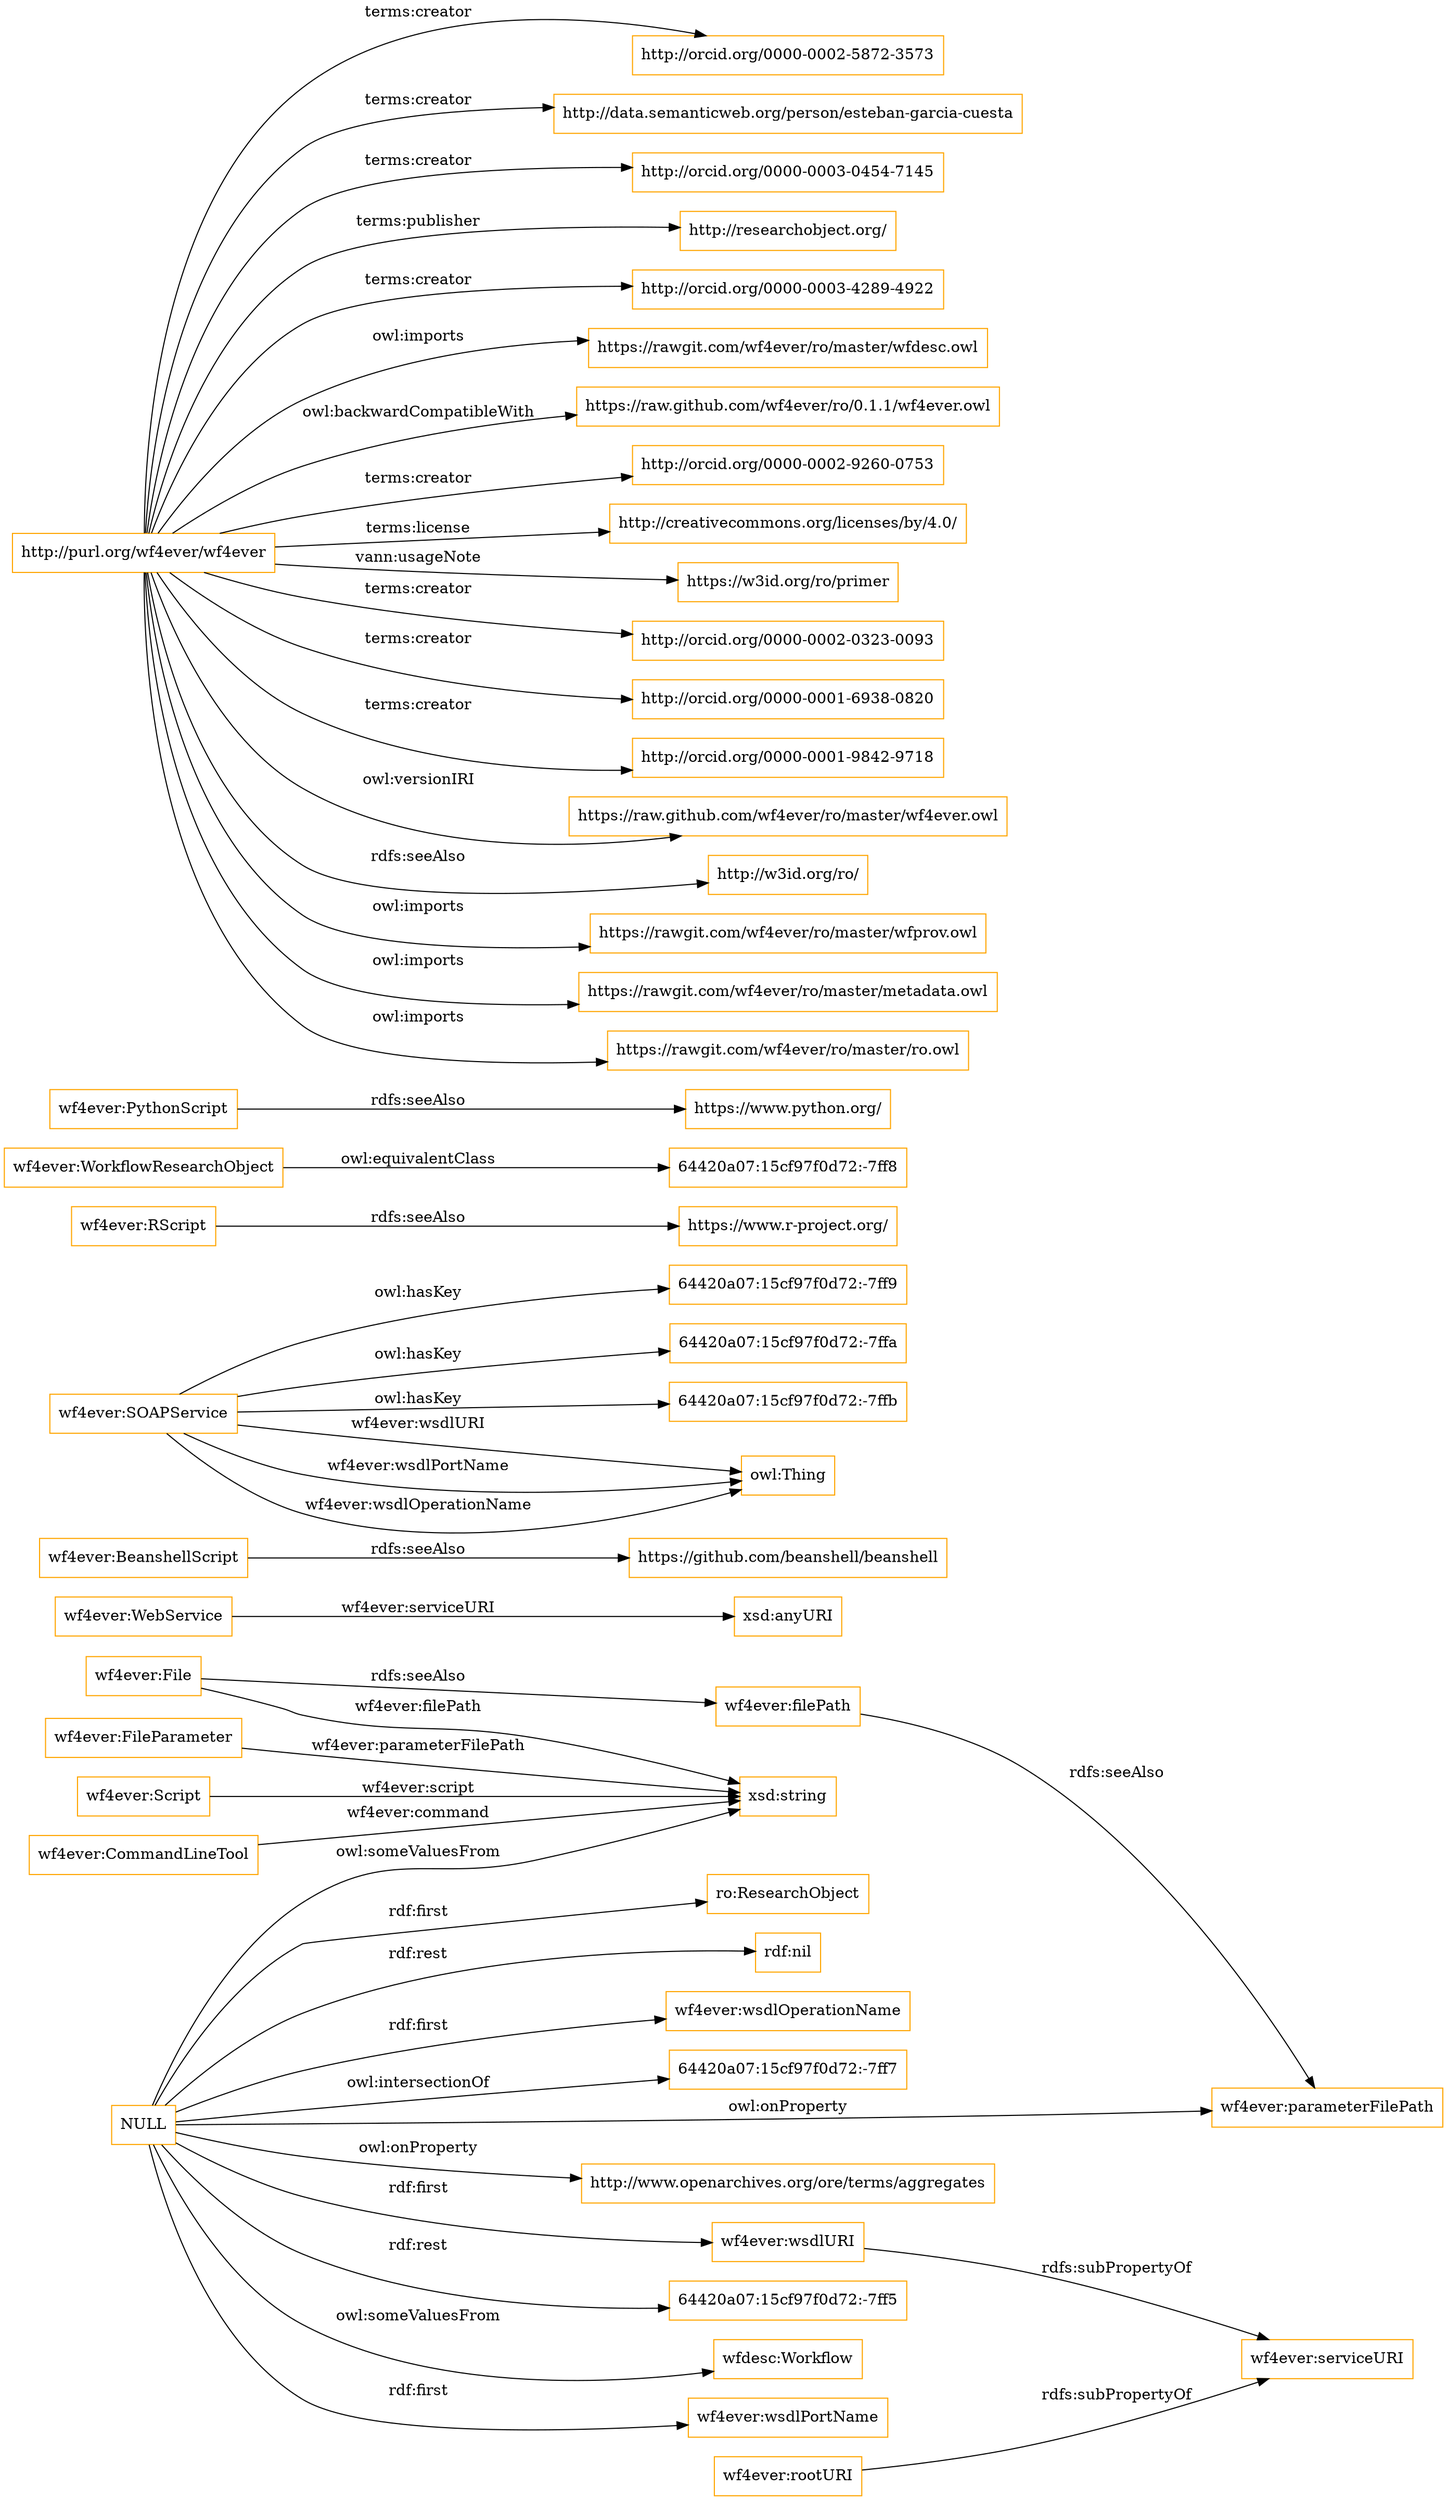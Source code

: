digraph ar2dtool_diagram { 
rankdir=LR;
size="1501"
node [shape = rectangle, color="orange"]; "wf4ever:FileParameter" "wf4ever:WebService" "wf4ever:File" "wf4ever:Script" "wf4ever:BeanshellScript" "wf4ever:CommandLineTool" "wf4ever:SOAPService" "wf4ever:RScript" "64420a07:15cf97f0d72:-7ff8" "wf4ever:PythonScript" "wf4ever:WorkflowResearchObject" ; /*classes style*/
	"wf4ever:RScript" -> "https://www.r-project.org/" [ label = "rdfs:seeAlso" ];
	"wf4ever:BeanshellScript" -> "https://github.com/beanshell/beanshell" [ label = "rdfs:seeAlso" ];
	"wf4ever:rootURI" -> "wf4ever:serviceURI" [ label = "rdfs:subPropertyOf" ];
	"wf4ever:WorkflowResearchObject" -> "64420a07:15cf97f0d72:-7ff8" [ label = "owl:equivalentClass" ];
	"wf4ever:filePath" -> "wf4ever:parameterFilePath" [ label = "rdfs:seeAlso" ];
	"wf4ever:File" -> "wf4ever:filePath" [ label = "rdfs:seeAlso" ];
	"wf4ever:PythonScript" -> "https://www.python.org/" [ label = "rdfs:seeAlso" ];
	"http://purl.org/wf4ever/wf4ever" -> "http://orcid.org/0000-0002-5872-3573" [ label = "terms:creator" ];
	"http://purl.org/wf4ever/wf4ever" -> "http://data.semanticweb.org/person/esteban-garcia-cuesta" [ label = "terms:creator" ];
	"http://purl.org/wf4ever/wf4ever" -> "http://orcid.org/0000-0003-0454-7145" [ label = "terms:creator" ];
	"http://purl.org/wf4ever/wf4ever" -> "http://researchobject.org/" [ label = "terms:publisher" ];
	"http://purl.org/wf4ever/wf4ever" -> "http://orcid.org/0000-0003-4289-4922" [ label = "terms:creator" ];
	"http://purl.org/wf4ever/wf4ever" -> "https://rawgit.com/wf4ever/ro/master/wfdesc.owl" [ label = "owl:imports" ];
	"http://purl.org/wf4ever/wf4ever" -> "https://raw.github.com/wf4ever/ro/0.1.1/wf4ever.owl" [ label = "owl:backwardCompatibleWith" ];
	"http://purl.org/wf4ever/wf4ever" -> "http://orcid.org/0000-0002-9260-0753" [ label = "terms:creator" ];
	"http://purl.org/wf4ever/wf4ever" -> "http://creativecommons.org/licenses/by/4.0/" [ label = "terms:license" ];
	"http://purl.org/wf4ever/wf4ever" -> "https://w3id.org/ro/primer" [ label = "vann:usageNote" ];
	"http://purl.org/wf4ever/wf4ever" -> "http://orcid.org/0000-0002-0323-0093" [ label = "terms:creator" ];
	"http://purl.org/wf4ever/wf4ever" -> "http://orcid.org/0000-0001-6938-0820" [ label = "terms:creator" ];
	"http://purl.org/wf4ever/wf4ever" -> "http://orcid.org/0000-0001-9842-9718" [ label = "terms:creator" ];
	"http://purl.org/wf4ever/wf4ever" -> "https://raw.github.com/wf4ever/ro/master/wf4ever.owl" [ label = "owl:versionIRI" ];
	"http://purl.org/wf4ever/wf4ever" -> "http://w3id.org/ro/" [ label = "rdfs:seeAlso" ];
	"http://purl.org/wf4ever/wf4ever" -> "https://rawgit.com/wf4ever/ro/master/wfprov.owl" [ label = "owl:imports" ];
	"http://purl.org/wf4ever/wf4ever" -> "https://rawgit.com/wf4ever/ro/master/metadata.owl" [ label = "owl:imports" ];
	"http://purl.org/wf4ever/wf4ever" -> "https://rawgit.com/wf4ever/ro/master/ro.owl" [ label = "owl:imports" ];
	"NULL" -> "xsd:string" [ label = "owl:someValuesFrom" ];
	"NULL" -> "64420a07:15cf97f0d72:-7ff5" [ label = "rdf:rest" ];
	"NULL" -> "wfdesc:Workflow" [ label = "owl:someValuesFrom" ];
	"NULL" -> "wf4ever:wsdlPortName" [ label = "rdf:first" ];
	"NULL" -> "wf4ever:wsdlURI" [ label = "rdf:first" ];
	"NULL" -> "ro:ResearchObject" [ label = "rdf:first" ];
	"NULL" -> "rdf:nil" [ label = "rdf:rest" ];
	"NULL" -> "wf4ever:wsdlOperationName" [ label = "rdf:first" ];
	"NULL" -> "64420a07:15cf97f0d72:-7ff7" [ label = "owl:intersectionOf" ];
	"NULL" -> "http://www.openarchives.org/ore/terms/aggregates" [ label = "owl:onProperty" ];
	"NULL" -> "wf4ever:parameterFilePath" [ label = "owl:onProperty" ];
	"wf4ever:SOAPService" -> "64420a07:15cf97f0d72:-7ff9" [ label = "owl:hasKey" ];
	"wf4ever:SOAPService" -> "64420a07:15cf97f0d72:-7ffa" [ label = "owl:hasKey" ];
	"wf4ever:SOAPService" -> "64420a07:15cf97f0d72:-7ffb" [ label = "owl:hasKey" ];
	"wf4ever:wsdlURI" -> "wf4ever:serviceURI" [ label = "rdfs:subPropertyOf" ];
	"wf4ever:SOAPService" -> "owl:Thing" [ label = "wf4ever:wsdlURI" ];
	"wf4ever:Script" -> "xsd:string" [ label = "wf4ever:script" ];
	"wf4ever:CommandLineTool" -> "xsd:string" [ label = "wf4ever:command" ];
	"wf4ever:SOAPService" -> "owl:Thing" [ label = "wf4ever:wsdlPortName" ];
	"wf4ever:File" -> "xsd:string" [ label = "wf4ever:filePath" ];
	"wf4ever:FileParameter" -> "xsd:string" [ label = "wf4ever:parameterFilePath" ];
	"wf4ever:SOAPService" -> "owl:Thing" [ label = "wf4ever:wsdlOperationName" ];
	"wf4ever:WebService" -> "xsd:anyURI" [ label = "wf4ever:serviceURI" ];

}

